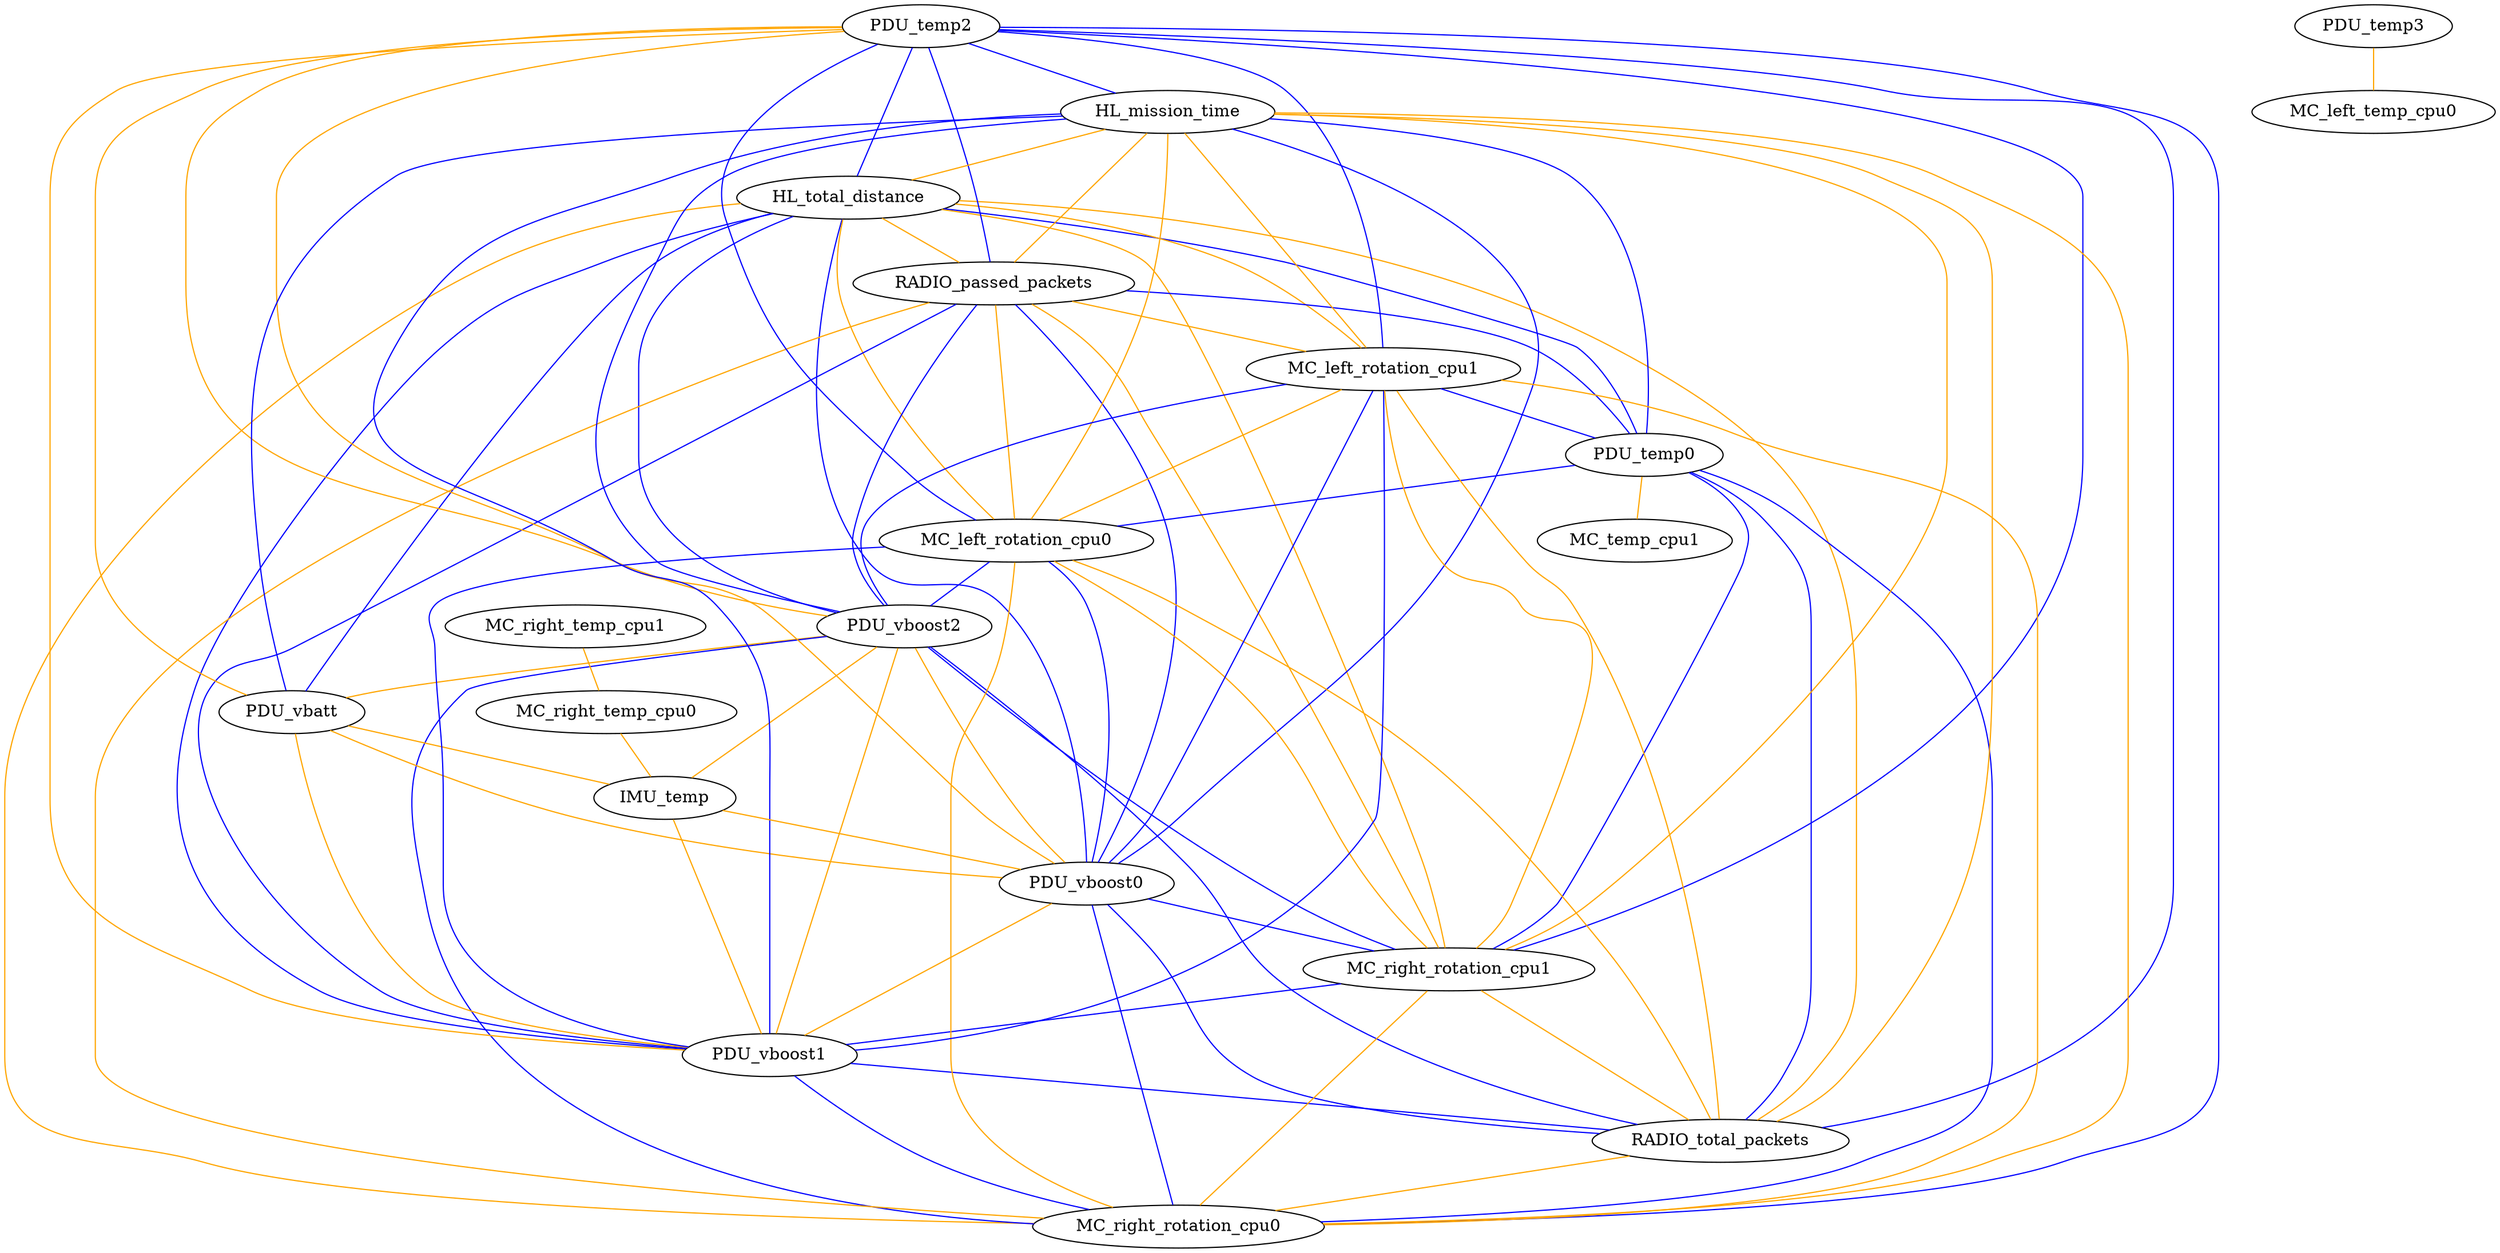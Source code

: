 graph {
node [shape=ellipse];

overlap=false;
splines = true;

// nodes
HL_total_distance PDU_vboost2 PDU_vboost0 PDU_vboost1 MC_right_temp_cpu0 RADIO_passed_packets RADIO_total_packets PDU_vbatt MC_right_rotation_cpu1 MC_right_rotation_cpu0 PDU_temp3 PDU_temp2 MC_right_temp_cpu1 PDU_temp0 MC_left_temp_cpu0 MC_temp_cpu1 HL_mission_time MC_left_rotation_cpu0 IMU_temp MC_left_rotation_cpu1 ;

// positive edges
edge [color=Orange];
MC_right_rotation_cpu1 -- MC_right_rotation_cpu0;
PDU_vboost2 -- PDU_vboost0;
PDU_vboost2 -- PDU_vboost1;
MC_left_rotation_cpu1 -- MC_left_rotation_cpu0;
HL_total_distance -- RADIO_passed_packets;
PDU_vbatt -- IMU_temp;
PDU_vboost2 -- IMU_temp;
HL_mission_time -- MC_right_rotation_cpu1;
HL_mission_time -- MC_right_rotation_cpu0;
MC_right_temp_cpu1 -- MC_right_temp_cpu0;
RADIO_passed_packets -- MC_right_rotation_cpu0;
HL_total_distance -- MC_right_rotation_cpu1;
HL_total_distance -- MC_right_rotation_cpu0;
MC_right_temp_cpu0 -- IMU_temp;
HL_mission_time -- RADIO_passed_packets;
PDU_vboost0 -- PDU_vboost1;
PDU_temp3 -- MC_left_temp_cpu0;
HL_mission_time -- HL_total_distance;
MC_left_rotation_cpu0 -- RADIO_total_packets;
PDU_temp2 -- PDU_vbatt;
HL_mission_time -- MC_left_rotation_cpu1;
HL_mission_time -- MC_left_rotation_cpu0;
HL_total_distance -- RADIO_total_packets;
PDU_vboost2 -- PDU_vbatt;
PDU_vbatt -- PDU_vboost0;
PDU_vbatt -- PDU_vboost1;
MC_left_rotation_cpu1 -- MC_right_rotation_cpu1;
MC_left_rotation_cpu1 -- MC_right_rotation_cpu0;
MC_left_rotation_cpu0 -- MC_right_rotation_cpu0;
RADIO_passed_packets -- MC_right_rotation_cpu1;
IMU_temp -- PDU_vboost0;
IMU_temp -- PDU_vboost1;
PDU_temp0 -- MC_temp_cpu1;
RADIO_total_packets -- MC_right_rotation_cpu0;
MC_right_rotation_cpu1 -- RADIO_total_packets;
MC_left_rotation_cpu1 -- RADIO_total_packets;
RADIO_passed_packets -- MC_left_rotation_cpu1;
RADIO_passed_packets -- MC_left_rotation_cpu0;
PDU_temp2 -- PDU_vboost2;
PDU_temp2 -- PDU_vboost1;
PDU_temp2 -- PDU_vboost0;
HL_total_distance -- MC_left_rotation_cpu1;
HL_total_distance -- MC_left_rotation_cpu0;
HL_mission_time -- RADIO_total_packets;
MC_left_rotation_cpu0 -- MC_right_rotation_cpu1;

// negative edges
edge [color=Blue];
PDU_vboost0 -- MC_right_rotation_cpu1;
PDU_vboost0 -- MC_right_rotation_cpu0;
PDU_vboost2 -- MC_right_rotation_cpu1;
PDU_vboost2 -- MC_right_rotation_cpu0;
PDU_temp0 -- RADIO_total_packets;
PDU_temp2 -- RADIO_total_packets;
HL_mission_time -- PDU_vboost0;
HL_mission_time -- PDU_vboost1;
HL_mission_time -- PDU_vboost2;
HL_total_distance -- PDU_vboost0;
HL_total_distance -- PDU_vboost1;
HL_total_distance -- PDU_vboost2;
PDU_temp0 -- MC_left_rotation_cpu0;
MC_left_rotation_cpu1 -- PDU_temp0;
PDU_temp2 -- MC_left_rotation_cpu0;
PDU_temp2 -- MC_left_rotation_cpu1;
RADIO_passed_packets -- PDU_vboost0;
RADIO_passed_packets -- PDU_vboost1;
RADIO_passed_packets -- PDU_vboost2;
MC_left_rotation_cpu1 -- PDU_vboost1;
PDU_vboost1 -- MC_right_rotation_cpu0;
MC_right_rotation_cpu1 -- PDU_vboost1;
MC_left_rotation_cpu0 -- PDU_vboost1;
HL_total_distance -- PDU_temp0;
PDU_temp2 -- HL_total_distance;
HL_mission_time -- PDU_vbatt;
RADIO_passed_packets -- PDU_temp0;
PDU_temp2 -- RADIO_passed_packets;
MC_left_rotation_cpu1 -- PDU_vboost0;
MC_left_rotation_cpu0 -- PDU_vboost0;
MC_left_rotation_cpu1 -- PDU_vboost2;
MC_left_rotation_cpu0 -- PDU_vboost2;
PDU_vboost1 -- RADIO_total_packets;
PDU_vboost0 -- RADIO_total_packets;
PDU_vboost2 -- RADIO_total_packets;
HL_mission_time -- PDU_temp0;
PDU_temp2 -- HL_mission_time;
HL_total_distance -- PDU_vbatt;
PDU_temp0 -- MC_right_rotation_cpu0;
PDU_temp0 -- MC_right_rotation_cpu1;
PDU_temp2 -- MC_right_rotation_cpu0;
PDU_temp2 -- MC_right_rotation_cpu1;
}